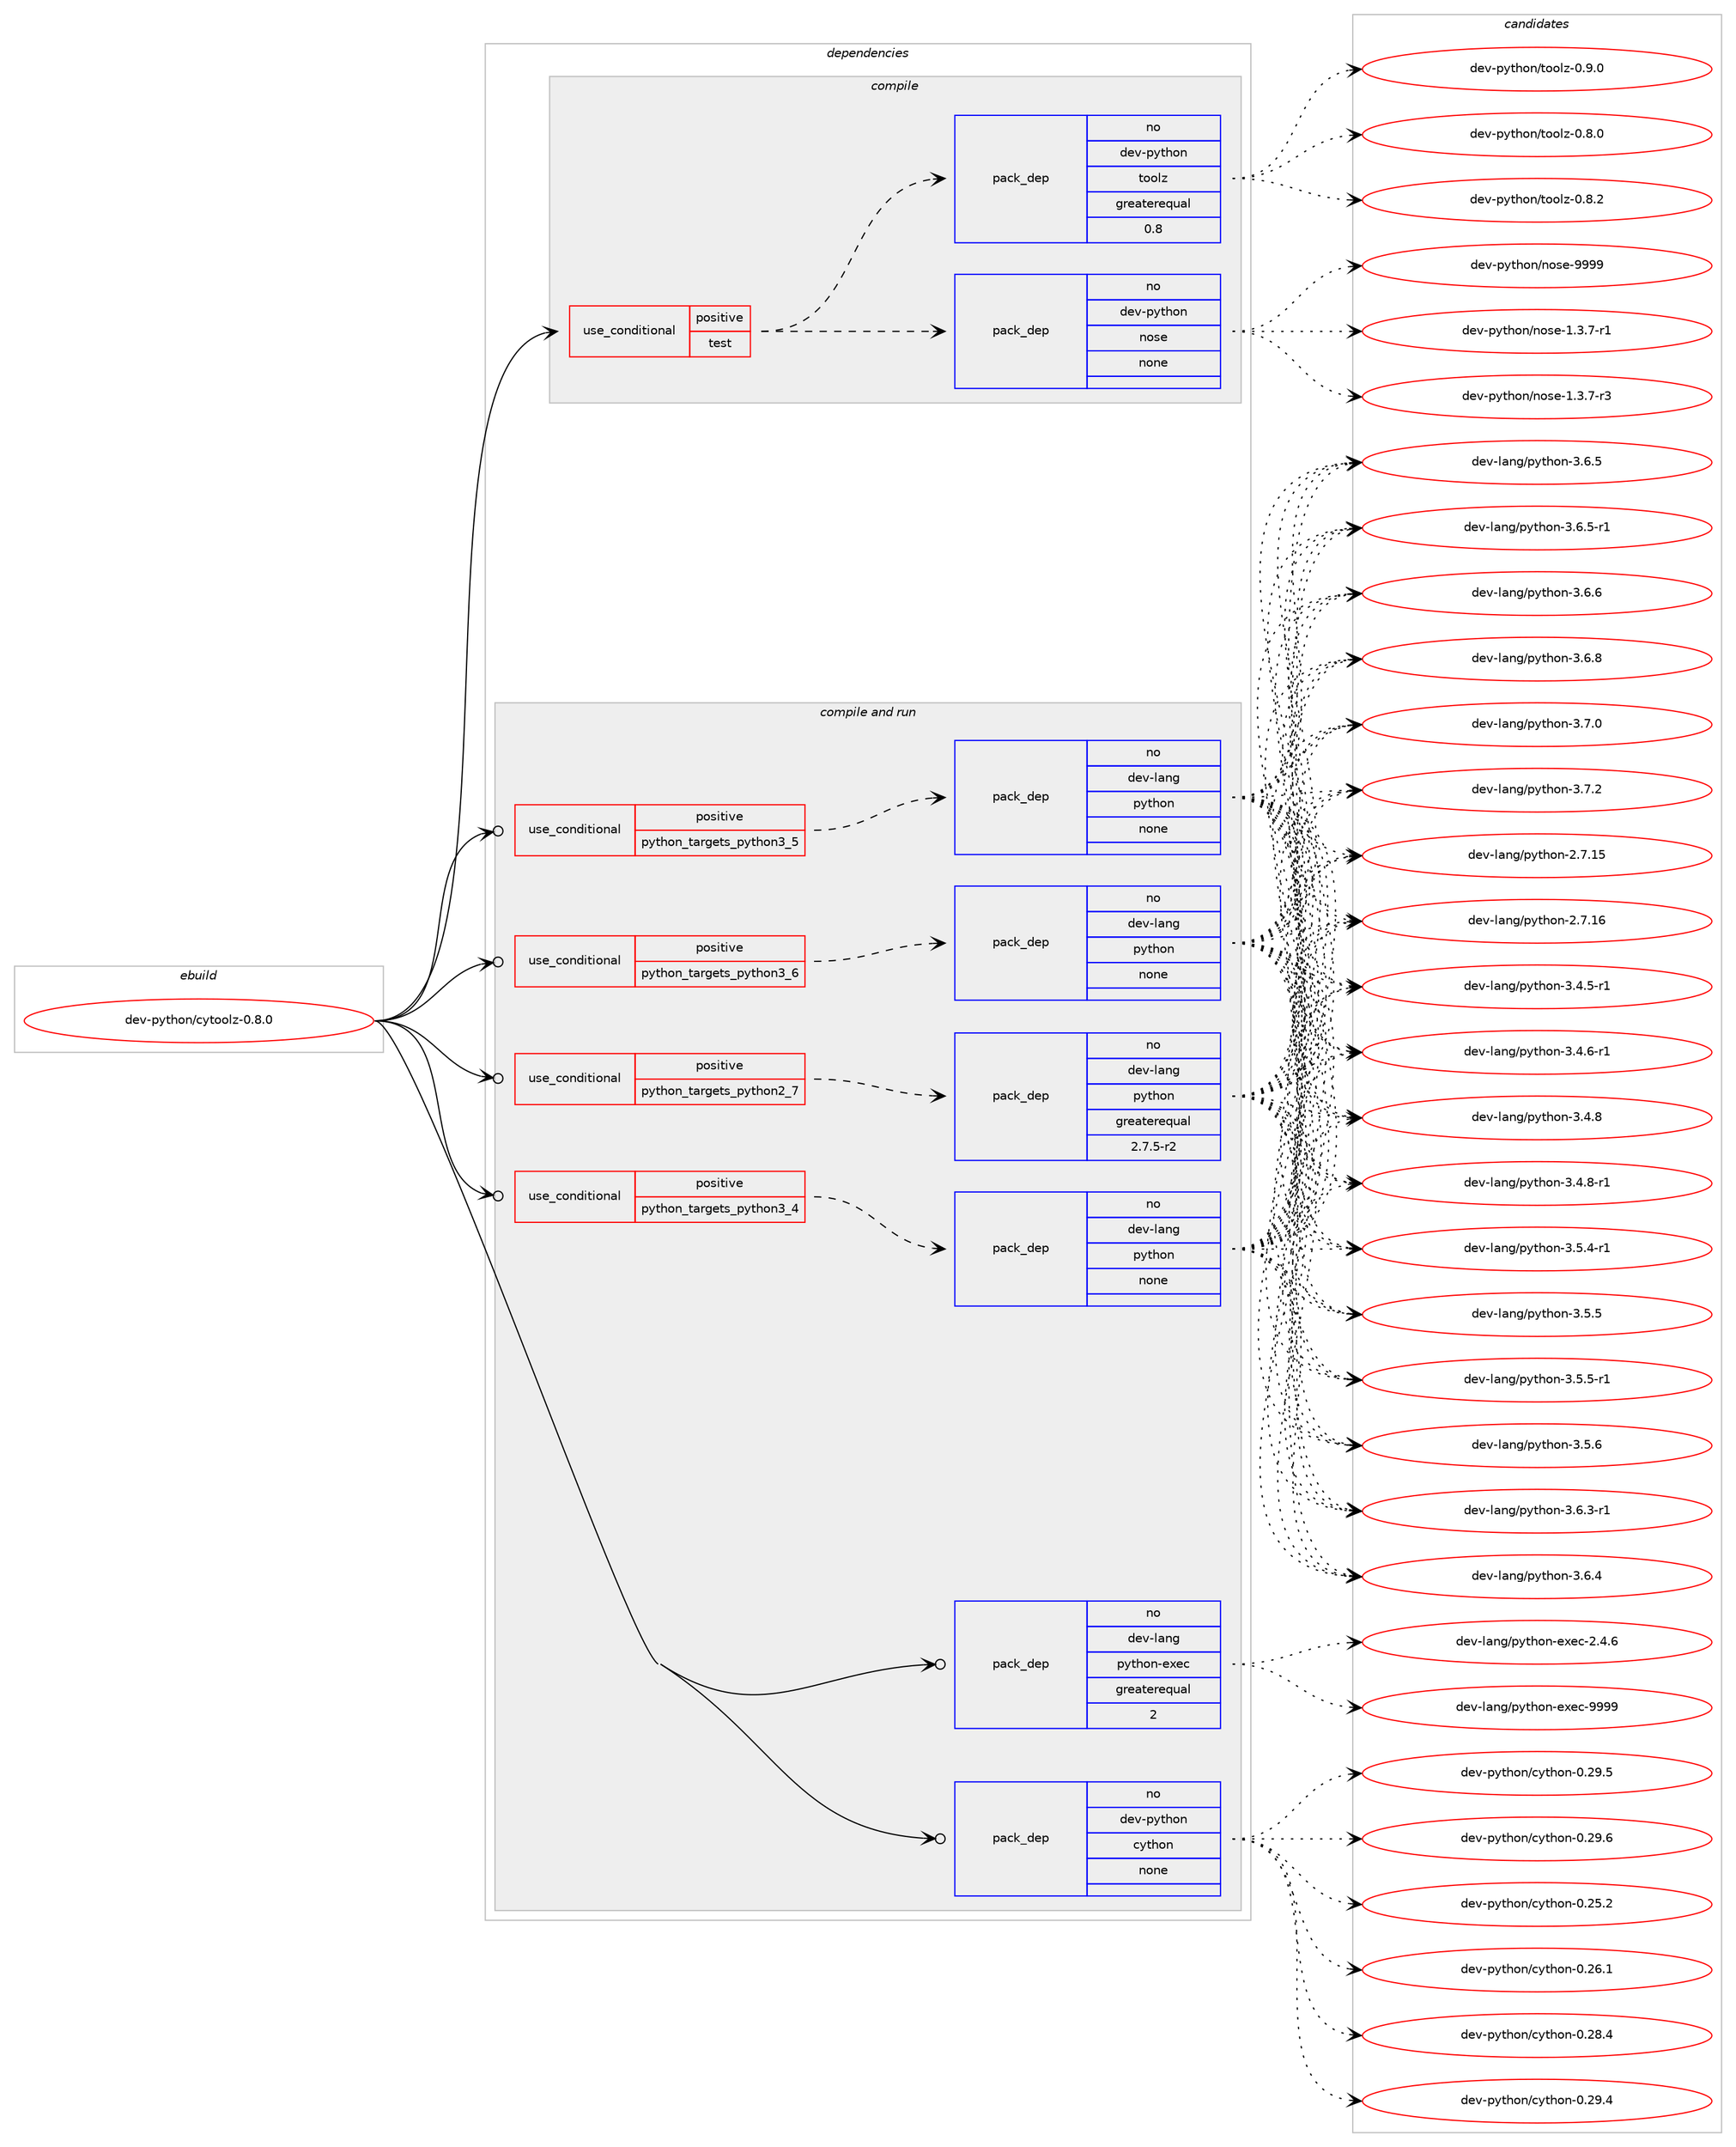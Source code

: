 digraph prolog {

# *************
# Graph options
# *************

newrank=true;
concentrate=true;
compound=true;
graph [rankdir=LR,fontname=Helvetica,fontsize=10,ranksep=1.5];#, ranksep=2.5, nodesep=0.2];
edge  [arrowhead=vee];
node  [fontname=Helvetica,fontsize=10];

# **********
# The ebuild
# **********

subgraph cluster_leftcol {
color=gray;
rank=same;
label=<<i>ebuild</i>>;
id [label="dev-python/cytoolz-0.8.0", color=red, width=4, href="../dev-python/cytoolz-0.8.0.svg"];
}

# ****************
# The dependencies
# ****************

subgraph cluster_midcol {
color=gray;
label=<<i>dependencies</i>>;
subgraph cluster_compile {
fillcolor="#eeeeee";
style=filled;
label=<<i>compile</i>>;
subgraph cond373040 {
dependency1405156 [label=<<TABLE BORDER="0" CELLBORDER="1" CELLSPACING="0" CELLPADDING="4"><TR><TD ROWSPAN="3" CELLPADDING="10">use_conditional</TD></TR><TR><TD>positive</TD></TR><TR><TD>test</TD></TR></TABLE>>, shape=none, color=red];
subgraph pack1008871 {
dependency1405157 [label=<<TABLE BORDER="0" CELLBORDER="1" CELLSPACING="0" CELLPADDING="4" WIDTH="220"><TR><TD ROWSPAN="6" CELLPADDING="30">pack_dep</TD></TR><TR><TD WIDTH="110">no</TD></TR><TR><TD>dev-python</TD></TR><TR><TD>nose</TD></TR><TR><TD>none</TD></TR><TR><TD></TD></TR></TABLE>>, shape=none, color=blue];
}
dependency1405156:e -> dependency1405157:w [weight=20,style="dashed",arrowhead="vee"];
subgraph pack1008872 {
dependency1405158 [label=<<TABLE BORDER="0" CELLBORDER="1" CELLSPACING="0" CELLPADDING="4" WIDTH="220"><TR><TD ROWSPAN="6" CELLPADDING="30">pack_dep</TD></TR><TR><TD WIDTH="110">no</TD></TR><TR><TD>dev-python</TD></TR><TR><TD>toolz</TD></TR><TR><TD>greaterequal</TD></TR><TR><TD>0.8</TD></TR></TABLE>>, shape=none, color=blue];
}
dependency1405156:e -> dependency1405158:w [weight=20,style="dashed",arrowhead="vee"];
}
id:e -> dependency1405156:w [weight=20,style="solid",arrowhead="vee"];
}
subgraph cluster_compileandrun {
fillcolor="#eeeeee";
style=filled;
label=<<i>compile and run</i>>;
subgraph cond373041 {
dependency1405159 [label=<<TABLE BORDER="0" CELLBORDER="1" CELLSPACING="0" CELLPADDING="4"><TR><TD ROWSPAN="3" CELLPADDING="10">use_conditional</TD></TR><TR><TD>positive</TD></TR><TR><TD>python_targets_python2_7</TD></TR></TABLE>>, shape=none, color=red];
subgraph pack1008873 {
dependency1405160 [label=<<TABLE BORDER="0" CELLBORDER="1" CELLSPACING="0" CELLPADDING="4" WIDTH="220"><TR><TD ROWSPAN="6" CELLPADDING="30">pack_dep</TD></TR><TR><TD WIDTH="110">no</TD></TR><TR><TD>dev-lang</TD></TR><TR><TD>python</TD></TR><TR><TD>greaterequal</TD></TR><TR><TD>2.7.5-r2</TD></TR></TABLE>>, shape=none, color=blue];
}
dependency1405159:e -> dependency1405160:w [weight=20,style="dashed",arrowhead="vee"];
}
id:e -> dependency1405159:w [weight=20,style="solid",arrowhead="odotvee"];
subgraph cond373042 {
dependency1405161 [label=<<TABLE BORDER="0" CELLBORDER="1" CELLSPACING="0" CELLPADDING="4"><TR><TD ROWSPAN="3" CELLPADDING="10">use_conditional</TD></TR><TR><TD>positive</TD></TR><TR><TD>python_targets_python3_4</TD></TR></TABLE>>, shape=none, color=red];
subgraph pack1008874 {
dependency1405162 [label=<<TABLE BORDER="0" CELLBORDER="1" CELLSPACING="0" CELLPADDING="4" WIDTH="220"><TR><TD ROWSPAN="6" CELLPADDING="30">pack_dep</TD></TR><TR><TD WIDTH="110">no</TD></TR><TR><TD>dev-lang</TD></TR><TR><TD>python</TD></TR><TR><TD>none</TD></TR><TR><TD></TD></TR></TABLE>>, shape=none, color=blue];
}
dependency1405161:e -> dependency1405162:w [weight=20,style="dashed",arrowhead="vee"];
}
id:e -> dependency1405161:w [weight=20,style="solid",arrowhead="odotvee"];
subgraph cond373043 {
dependency1405163 [label=<<TABLE BORDER="0" CELLBORDER="1" CELLSPACING="0" CELLPADDING="4"><TR><TD ROWSPAN="3" CELLPADDING="10">use_conditional</TD></TR><TR><TD>positive</TD></TR><TR><TD>python_targets_python3_5</TD></TR></TABLE>>, shape=none, color=red];
subgraph pack1008875 {
dependency1405164 [label=<<TABLE BORDER="0" CELLBORDER="1" CELLSPACING="0" CELLPADDING="4" WIDTH="220"><TR><TD ROWSPAN="6" CELLPADDING="30">pack_dep</TD></TR><TR><TD WIDTH="110">no</TD></TR><TR><TD>dev-lang</TD></TR><TR><TD>python</TD></TR><TR><TD>none</TD></TR><TR><TD></TD></TR></TABLE>>, shape=none, color=blue];
}
dependency1405163:e -> dependency1405164:w [weight=20,style="dashed",arrowhead="vee"];
}
id:e -> dependency1405163:w [weight=20,style="solid",arrowhead="odotvee"];
subgraph cond373044 {
dependency1405165 [label=<<TABLE BORDER="0" CELLBORDER="1" CELLSPACING="0" CELLPADDING="4"><TR><TD ROWSPAN="3" CELLPADDING="10">use_conditional</TD></TR><TR><TD>positive</TD></TR><TR><TD>python_targets_python3_6</TD></TR></TABLE>>, shape=none, color=red];
subgraph pack1008876 {
dependency1405166 [label=<<TABLE BORDER="0" CELLBORDER="1" CELLSPACING="0" CELLPADDING="4" WIDTH="220"><TR><TD ROWSPAN="6" CELLPADDING="30">pack_dep</TD></TR><TR><TD WIDTH="110">no</TD></TR><TR><TD>dev-lang</TD></TR><TR><TD>python</TD></TR><TR><TD>none</TD></TR><TR><TD></TD></TR></TABLE>>, shape=none, color=blue];
}
dependency1405165:e -> dependency1405166:w [weight=20,style="dashed",arrowhead="vee"];
}
id:e -> dependency1405165:w [weight=20,style="solid",arrowhead="odotvee"];
subgraph pack1008877 {
dependency1405167 [label=<<TABLE BORDER="0" CELLBORDER="1" CELLSPACING="0" CELLPADDING="4" WIDTH="220"><TR><TD ROWSPAN="6" CELLPADDING="30">pack_dep</TD></TR><TR><TD WIDTH="110">no</TD></TR><TR><TD>dev-lang</TD></TR><TR><TD>python-exec</TD></TR><TR><TD>greaterequal</TD></TR><TR><TD>2</TD></TR></TABLE>>, shape=none, color=blue];
}
id:e -> dependency1405167:w [weight=20,style="solid",arrowhead="odotvee"];
subgraph pack1008878 {
dependency1405168 [label=<<TABLE BORDER="0" CELLBORDER="1" CELLSPACING="0" CELLPADDING="4" WIDTH="220"><TR><TD ROWSPAN="6" CELLPADDING="30">pack_dep</TD></TR><TR><TD WIDTH="110">no</TD></TR><TR><TD>dev-python</TD></TR><TR><TD>cython</TD></TR><TR><TD>none</TD></TR><TR><TD></TD></TR></TABLE>>, shape=none, color=blue];
}
id:e -> dependency1405168:w [weight=20,style="solid",arrowhead="odotvee"];
}
subgraph cluster_run {
fillcolor="#eeeeee";
style=filled;
label=<<i>run</i>>;
}
}

# **************
# The candidates
# **************

subgraph cluster_choices {
rank=same;
color=gray;
label=<<i>candidates</i>>;

subgraph choice1008871 {
color=black;
nodesep=1;
choice10010111845112121116104111110471101111151014549465146554511449 [label="dev-python/nose-1.3.7-r1", color=red, width=4,href="../dev-python/nose-1.3.7-r1.svg"];
choice10010111845112121116104111110471101111151014549465146554511451 [label="dev-python/nose-1.3.7-r3", color=red, width=4,href="../dev-python/nose-1.3.7-r3.svg"];
choice10010111845112121116104111110471101111151014557575757 [label="dev-python/nose-9999", color=red, width=4,href="../dev-python/nose-9999.svg"];
dependency1405157:e -> choice10010111845112121116104111110471101111151014549465146554511449:w [style=dotted,weight="100"];
dependency1405157:e -> choice10010111845112121116104111110471101111151014549465146554511451:w [style=dotted,weight="100"];
dependency1405157:e -> choice10010111845112121116104111110471101111151014557575757:w [style=dotted,weight="100"];
}
subgraph choice1008872 {
color=black;
nodesep=1;
choice1001011184511212111610411111047116111111108122454846564648 [label="dev-python/toolz-0.8.0", color=red, width=4,href="../dev-python/toolz-0.8.0.svg"];
choice1001011184511212111610411111047116111111108122454846564650 [label="dev-python/toolz-0.8.2", color=red, width=4,href="../dev-python/toolz-0.8.2.svg"];
choice1001011184511212111610411111047116111111108122454846574648 [label="dev-python/toolz-0.9.0", color=red, width=4,href="../dev-python/toolz-0.9.0.svg"];
dependency1405158:e -> choice1001011184511212111610411111047116111111108122454846564648:w [style=dotted,weight="100"];
dependency1405158:e -> choice1001011184511212111610411111047116111111108122454846564650:w [style=dotted,weight="100"];
dependency1405158:e -> choice1001011184511212111610411111047116111111108122454846574648:w [style=dotted,weight="100"];
}
subgraph choice1008873 {
color=black;
nodesep=1;
choice10010111845108971101034711212111610411111045504655464953 [label="dev-lang/python-2.7.15", color=red, width=4,href="../dev-lang/python-2.7.15.svg"];
choice10010111845108971101034711212111610411111045504655464954 [label="dev-lang/python-2.7.16", color=red, width=4,href="../dev-lang/python-2.7.16.svg"];
choice1001011184510897110103471121211161041111104551465246534511449 [label="dev-lang/python-3.4.5-r1", color=red, width=4,href="../dev-lang/python-3.4.5-r1.svg"];
choice1001011184510897110103471121211161041111104551465246544511449 [label="dev-lang/python-3.4.6-r1", color=red, width=4,href="../dev-lang/python-3.4.6-r1.svg"];
choice100101118451089711010347112121116104111110455146524656 [label="dev-lang/python-3.4.8", color=red, width=4,href="../dev-lang/python-3.4.8.svg"];
choice1001011184510897110103471121211161041111104551465246564511449 [label="dev-lang/python-3.4.8-r1", color=red, width=4,href="../dev-lang/python-3.4.8-r1.svg"];
choice1001011184510897110103471121211161041111104551465346524511449 [label="dev-lang/python-3.5.4-r1", color=red, width=4,href="../dev-lang/python-3.5.4-r1.svg"];
choice100101118451089711010347112121116104111110455146534653 [label="dev-lang/python-3.5.5", color=red, width=4,href="../dev-lang/python-3.5.5.svg"];
choice1001011184510897110103471121211161041111104551465346534511449 [label="dev-lang/python-3.5.5-r1", color=red, width=4,href="../dev-lang/python-3.5.5-r1.svg"];
choice100101118451089711010347112121116104111110455146534654 [label="dev-lang/python-3.5.6", color=red, width=4,href="../dev-lang/python-3.5.6.svg"];
choice1001011184510897110103471121211161041111104551465446514511449 [label="dev-lang/python-3.6.3-r1", color=red, width=4,href="../dev-lang/python-3.6.3-r1.svg"];
choice100101118451089711010347112121116104111110455146544652 [label="dev-lang/python-3.6.4", color=red, width=4,href="../dev-lang/python-3.6.4.svg"];
choice100101118451089711010347112121116104111110455146544653 [label="dev-lang/python-3.6.5", color=red, width=4,href="../dev-lang/python-3.6.5.svg"];
choice1001011184510897110103471121211161041111104551465446534511449 [label="dev-lang/python-3.6.5-r1", color=red, width=4,href="../dev-lang/python-3.6.5-r1.svg"];
choice100101118451089711010347112121116104111110455146544654 [label="dev-lang/python-3.6.6", color=red, width=4,href="../dev-lang/python-3.6.6.svg"];
choice100101118451089711010347112121116104111110455146544656 [label="dev-lang/python-3.6.8", color=red, width=4,href="../dev-lang/python-3.6.8.svg"];
choice100101118451089711010347112121116104111110455146554648 [label="dev-lang/python-3.7.0", color=red, width=4,href="../dev-lang/python-3.7.0.svg"];
choice100101118451089711010347112121116104111110455146554650 [label="dev-lang/python-3.7.2", color=red, width=4,href="../dev-lang/python-3.7.2.svg"];
dependency1405160:e -> choice10010111845108971101034711212111610411111045504655464953:w [style=dotted,weight="100"];
dependency1405160:e -> choice10010111845108971101034711212111610411111045504655464954:w [style=dotted,weight="100"];
dependency1405160:e -> choice1001011184510897110103471121211161041111104551465246534511449:w [style=dotted,weight="100"];
dependency1405160:e -> choice1001011184510897110103471121211161041111104551465246544511449:w [style=dotted,weight="100"];
dependency1405160:e -> choice100101118451089711010347112121116104111110455146524656:w [style=dotted,weight="100"];
dependency1405160:e -> choice1001011184510897110103471121211161041111104551465246564511449:w [style=dotted,weight="100"];
dependency1405160:e -> choice1001011184510897110103471121211161041111104551465346524511449:w [style=dotted,weight="100"];
dependency1405160:e -> choice100101118451089711010347112121116104111110455146534653:w [style=dotted,weight="100"];
dependency1405160:e -> choice1001011184510897110103471121211161041111104551465346534511449:w [style=dotted,weight="100"];
dependency1405160:e -> choice100101118451089711010347112121116104111110455146534654:w [style=dotted,weight="100"];
dependency1405160:e -> choice1001011184510897110103471121211161041111104551465446514511449:w [style=dotted,weight="100"];
dependency1405160:e -> choice100101118451089711010347112121116104111110455146544652:w [style=dotted,weight="100"];
dependency1405160:e -> choice100101118451089711010347112121116104111110455146544653:w [style=dotted,weight="100"];
dependency1405160:e -> choice1001011184510897110103471121211161041111104551465446534511449:w [style=dotted,weight="100"];
dependency1405160:e -> choice100101118451089711010347112121116104111110455146544654:w [style=dotted,weight="100"];
dependency1405160:e -> choice100101118451089711010347112121116104111110455146544656:w [style=dotted,weight="100"];
dependency1405160:e -> choice100101118451089711010347112121116104111110455146554648:w [style=dotted,weight="100"];
dependency1405160:e -> choice100101118451089711010347112121116104111110455146554650:w [style=dotted,weight="100"];
}
subgraph choice1008874 {
color=black;
nodesep=1;
choice10010111845108971101034711212111610411111045504655464953 [label="dev-lang/python-2.7.15", color=red, width=4,href="../dev-lang/python-2.7.15.svg"];
choice10010111845108971101034711212111610411111045504655464954 [label="dev-lang/python-2.7.16", color=red, width=4,href="../dev-lang/python-2.7.16.svg"];
choice1001011184510897110103471121211161041111104551465246534511449 [label="dev-lang/python-3.4.5-r1", color=red, width=4,href="../dev-lang/python-3.4.5-r1.svg"];
choice1001011184510897110103471121211161041111104551465246544511449 [label="dev-lang/python-3.4.6-r1", color=red, width=4,href="../dev-lang/python-3.4.6-r1.svg"];
choice100101118451089711010347112121116104111110455146524656 [label="dev-lang/python-3.4.8", color=red, width=4,href="../dev-lang/python-3.4.8.svg"];
choice1001011184510897110103471121211161041111104551465246564511449 [label="dev-lang/python-3.4.8-r1", color=red, width=4,href="../dev-lang/python-3.4.8-r1.svg"];
choice1001011184510897110103471121211161041111104551465346524511449 [label="dev-lang/python-3.5.4-r1", color=red, width=4,href="../dev-lang/python-3.5.4-r1.svg"];
choice100101118451089711010347112121116104111110455146534653 [label="dev-lang/python-3.5.5", color=red, width=4,href="../dev-lang/python-3.5.5.svg"];
choice1001011184510897110103471121211161041111104551465346534511449 [label="dev-lang/python-3.5.5-r1", color=red, width=4,href="../dev-lang/python-3.5.5-r1.svg"];
choice100101118451089711010347112121116104111110455146534654 [label="dev-lang/python-3.5.6", color=red, width=4,href="../dev-lang/python-3.5.6.svg"];
choice1001011184510897110103471121211161041111104551465446514511449 [label="dev-lang/python-3.6.3-r1", color=red, width=4,href="../dev-lang/python-3.6.3-r1.svg"];
choice100101118451089711010347112121116104111110455146544652 [label="dev-lang/python-3.6.4", color=red, width=4,href="../dev-lang/python-3.6.4.svg"];
choice100101118451089711010347112121116104111110455146544653 [label="dev-lang/python-3.6.5", color=red, width=4,href="../dev-lang/python-3.6.5.svg"];
choice1001011184510897110103471121211161041111104551465446534511449 [label="dev-lang/python-3.6.5-r1", color=red, width=4,href="../dev-lang/python-3.6.5-r1.svg"];
choice100101118451089711010347112121116104111110455146544654 [label="dev-lang/python-3.6.6", color=red, width=4,href="../dev-lang/python-3.6.6.svg"];
choice100101118451089711010347112121116104111110455146544656 [label="dev-lang/python-3.6.8", color=red, width=4,href="../dev-lang/python-3.6.8.svg"];
choice100101118451089711010347112121116104111110455146554648 [label="dev-lang/python-3.7.0", color=red, width=4,href="../dev-lang/python-3.7.0.svg"];
choice100101118451089711010347112121116104111110455146554650 [label="dev-lang/python-3.7.2", color=red, width=4,href="../dev-lang/python-3.7.2.svg"];
dependency1405162:e -> choice10010111845108971101034711212111610411111045504655464953:w [style=dotted,weight="100"];
dependency1405162:e -> choice10010111845108971101034711212111610411111045504655464954:w [style=dotted,weight="100"];
dependency1405162:e -> choice1001011184510897110103471121211161041111104551465246534511449:w [style=dotted,weight="100"];
dependency1405162:e -> choice1001011184510897110103471121211161041111104551465246544511449:w [style=dotted,weight="100"];
dependency1405162:e -> choice100101118451089711010347112121116104111110455146524656:w [style=dotted,weight="100"];
dependency1405162:e -> choice1001011184510897110103471121211161041111104551465246564511449:w [style=dotted,weight="100"];
dependency1405162:e -> choice1001011184510897110103471121211161041111104551465346524511449:w [style=dotted,weight="100"];
dependency1405162:e -> choice100101118451089711010347112121116104111110455146534653:w [style=dotted,weight="100"];
dependency1405162:e -> choice1001011184510897110103471121211161041111104551465346534511449:w [style=dotted,weight="100"];
dependency1405162:e -> choice100101118451089711010347112121116104111110455146534654:w [style=dotted,weight="100"];
dependency1405162:e -> choice1001011184510897110103471121211161041111104551465446514511449:w [style=dotted,weight="100"];
dependency1405162:e -> choice100101118451089711010347112121116104111110455146544652:w [style=dotted,weight="100"];
dependency1405162:e -> choice100101118451089711010347112121116104111110455146544653:w [style=dotted,weight="100"];
dependency1405162:e -> choice1001011184510897110103471121211161041111104551465446534511449:w [style=dotted,weight="100"];
dependency1405162:e -> choice100101118451089711010347112121116104111110455146544654:w [style=dotted,weight="100"];
dependency1405162:e -> choice100101118451089711010347112121116104111110455146544656:w [style=dotted,weight="100"];
dependency1405162:e -> choice100101118451089711010347112121116104111110455146554648:w [style=dotted,weight="100"];
dependency1405162:e -> choice100101118451089711010347112121116104111110455146554650:w [style=dotted,weight="100"];
}
subgraph choice1008875 {
color=black;
nodesep=1;
choice10010111845108971101034711212111610411111045504655464953 [label="dev-lang/python-2.7.15", color=red, width=4,href="../dev-lang/python-2.7.15.svg"];
choice10010111845108971101034711212111610411111045504655464954 [label="dev-lang/python-2.7.16", color=red, width=4,href="../dev-lang/python-2.7.16.svg"];
choice1001011184510897110103471121211161041111104551465246534511449 [label="dev-lang/python-3.4.5-r1", color=red, width=4,href="../dev-lang/python-3.4.5-r1.svg"];
choice1001011184510897110103471121211161041111104551465246544511449 [label="dev-lang/python-3.4.6-r1", color=red, width=4,href="../dev-lang/python-3.4.6-r1.svg"];
choice100101118451089711010347112121116104111110455146524656 [label="dev-lang/python-3.4.8", color=red, width=4,href="../dev-lang/python-3.4.8.svg"];
choice1001011184510897110103471121211161041111104551465246564511449 [label="dev-lang/python-3.4.8-r1", color=red, width=4,href="../dev-lang/python-3.4.8-r1.svg"];
choice1001011184510897110103471121211161041111104551465346524511449 [label="dev-lang/python-3.5.4-r1", color=red, width=4,href="../dev-lang/python-3.5.4-r1.svg"];
choice100101118451089711010347112121116104111110455146534653 [label="dev-lang/python-3.5.5", color=red, width=4,href="../dev-lang/python-3.5.5.svg"];
choice1001011184510897110103471121211161041111104551465346534511449 [label="dev-lang/python-3.5.5-r1", color=red, width=4,href="../dev-lang/python-3.5.5-r1.svg"];
choice100101118451089711010347112121116104111110455146534654 [label="dev-lang/python-3.5.6", color=red, width=4,href="../dev-lang/python-3.5.6.svg"];
choice1001011184510897110103471121211161041111104551465446514511449 [label="dev-lang/python-3.6.3-r1", color=red, width=4,href="../dev-lang/python-3.6.3-r1.svg"];
choice100101118451089711010347112121116104111110455146544652 [label="dev-lang/python-3.6.4", color=red, width=4,href="../dev-lang/python-3.6.4.svg"];
choice100101118451089711010347112121116104111110455146544653 [label="dev-lang/python-3.6.5", color=red, width=4,href="../dev-lang/python-3.6.5.svg"];
choice1001011184510897110103471121211161041111104551465446534511449 [label="dev-lang/python-3.6.5-r1", color=red, width=4,href="../dev-lang/python-3.6.5-r1.svg"];
choice100101118451089711010347112121116104111110455146544654 [label="dev-lang/python-3.6.6", color=red, width=4,href="../dev-lang/python-3.6.6.svg"];
choice100101118451089711010347112121116104111110455146544656 [label="dev-lang/python-3.6.8", color=red, width=4,href="../dev-lang/python-3.6.8.svg"];
choice100101118451089711010347112121116104111110455146554648 [label="dev-lang/python-3.7.0", color=red, width=4,href="../dev-lang/python-3.7.0.svg"];
choice100101118451089711010347112121116104111110455146554650 [label="dev-lang/python-3.7.2", color=red, width=4,href="../dev-lang/python-3.7.2.svg"];
dependency1405164:e -> choice10010111845108971101034711212111610411111045504655464953:w [style=dotted,weight="100"];
dependency1405164:e -> choice10010111845108971101034711212111610411111045504655464954:w [style=dotted,weight="100"];
dependency1405164:e -> choice1001011184510897110103471121211161041111104551465246534511449:w [style=dotted,weight="100"];
dependency1405164:e -> choice1001011184510897110103471121211161041111104551465246544511449:w [style=dotted,weight="100"];
dependency1405164:e -> choice100101118451089711010347112121116104111110455146524656:w [style=dotted,weight="100"];
dependency1405164:e -> choice1001011184510897110103471121211161041111104551465246564511449:w [style=dotted,weight="100"];
dependency1405164:e -> choice1001011184510897110103471121211161041111104551465346524511449:w [style=dotted,weight="100"];
dependency1405164:e -> choice100101118451089711010347112121116104111110455146534653:w [style=dotted,weight="100"];
dependency1405164:e -> choice1001011184510897110103471121211161041111104551465346534511449:w [style=dotted,weight="100"];
dependency1405164:e -> choice100101118451089711010347112121116104111110455146534654:w [style=dotted,weight="100"];
dependency1405164:e -> choice1001011184510897110103471121211161041111104551465446514511449:w [style=dotted,weight="100"];
dependency1405164:e -> choice100101118451089711010347112121116104111110455146544652:w [style=dotted,weight="100"];
dependency1405164:e -> choice100101118451089711010347112121116104111110455146544653:w [style=dotted,weight="100"];
dependency1405164:e -> choice1001011184510897110103471121211161041111104551465446534511449:w [style=dotted,weight="100"];
dependency1405164:e -> choice100101118451089711010347112121116104111110455146544654:w [style=dotted,weight="100"];
dependency1405164:e -> choice100101118451089711010347112121116104111110455146544656:w [style=dotted,weight="100"];
dependency1405164:e -> choice100101118451089711010347112121116104111110455146554648:w [style=dotted,weight="100"];
dependency1405164:e -> choice100101118451089711010347112121116104111110455146554650:w [style=dotted,weight="100"];
}
subgraph choice1008876 {
color=black;
nodesep=1;
choice10010111845108971101034711212111610411111045504655464953 [label="dev-lang/python-2.7.15", color=red, width=4,href="../dev-lang/python-2.7.15.svg"];
choice10010111845108971101034711212111610411111045504655464954 [label="dev-lang/python-2.7.16", color=red, width=4,href="../dev-lang/python-2.7.16.svg"];
choice1001011184510897110103471121211161041111104551465246534511449 [label="dev-lang/python-3.4.5-r1", color=red, width=4,href="../dev-lang/python-3.4.5-r1.svg"];
choice1001011184510897110103471121211161041111104551465246544511449 [label="dev-lang/python-3.4.6-r1", color=red, width=4,href="../dev-lang/python-3.4.6-r1.svg"];
choice100101118451089711010347112121116104111110455146524656 [label="dev-lang/python-3.4.8", color=red, width=4,href="../dev-lang/python-3.4.8.svg"];
choice1001011184510897110103471121211161041111104551465246564511449 [label="dev-lang/python-3.4.8-r1", color=red, width=4,href="../dev-lang/python-3.4.8-r1.svg"];
choice1001011184510897110103471121211161041111104551465346524511449 [label="dev-lang/python-3.5.4-r1", color=red, width=4,href="../dev-lang/python-3.5.4-r1.svg"];
choice100101118451089711010347112121116104111110455146534653 [label="dev-lang/python-3.5.5", color=red, width=4,href="../dev-lang/python-3.5.5.svg"];
choice1001011184510897110103471121211161041111104551465346534511449 [label="dev-lang/python-3.5.5-r1", color=red, width=4,href="../dev-lang/python-3.5.5-r1.svg"];
choice100101118451089711010347112121116104111110455146534654 [label="dev-lang/python-3.5.6", color=red, width=4,href="../dev-lang/python-3.5.6.svg"];
choice1001011184510897110103471121211161041111104551465446514511449 [label="dev-lang/python-3.6.3-r1", color=red, width=4,href="../dev-lang/python-3.6.3-r1.svg"];
choice100101118451089711010347112121116104111110455146544652 [label="dev-lang/python-3.6.4", color=red, width=4,href="../dev-lang/python-3.6.4.svg"];
choice100101118451089711010347112121116104111110455146544653 [label="dev-lang/python-3.6.5", color=red, width=4,href="../dev-lang/python-3.6.5.svg"];
choice1001011184510897110103471121211161041111104551465446534511449 [label="dev-lang/python-3.6.5-r1", color=red, width=4,href="../dev-lang/python-3.6.5-r1.svg"];
choice100101118451089711010347112121116104111110455146544654 [label="dev-lang/python-3.6.6", color=red, width=4,href="../dev-lang/python-3.6.6.svg"];
choice100101118451089711010347112121116104111110455146544656 [label="dev-lang/python-3.6.8", color=red, width=4,href="../dev-lang/python-3.6.8.svg"];
choice100101118451089711010347112121116104111110455146554648 [label="dev-lang/python-3.7.0", color=red, width=4,href="../dev-lang/python-3.7.0.svg"];
choice100101118451089711010347112121116104111110455146554650 [label="dev-lang/python-3.7.2", color=red, width=4,href="../dev-lang/python-3.7.2.svg"];
dependency1405166:e -> choice10010111845108971101034711212111610411111045504655464953:w [style=dotted,weight="100"];
dependency1405166:e -> choice10010111845108971101034711212111610411111045504655464954:w [style=dotted,weight="100"];
dependency1405166:e -> choice1001011184510897110103471121211161041111104551465246534511449:w [style=dotted,weight="100"];
dependency1405166:e -> choice1001011184510897110103471121211161041111104551465246544511449:w [style=dotted,weight="100"];
dependency1405166:e -> choice100101118451089711010347112121116104111110455146524656:w [style=dotted,weight="100"];
dependency1405166:e -> choice1001011184510897110103471121211161041111104551465246564511449:w [style=dotted,weight="100"];
dependency1405166:e -> choice1001011184510897110103471121211161041111104551465346524511449:w [style=dotted,weight="100"];
dependency1405166:e -> choice100101118451089711010347112121116104111110455146534653:w [style=dotted,weight="100"];
dependency1405166:e -> choice1001011184510897110103471121211161041111104551465346534511449:w [style=dotted,weight="100"];
dependency1405166:e -> choice100101118451089711010347112121116104111110455146534654:w [style=dotted,weight="100"];
dependency1405166:e -> choice1001011184510897110103471121211161041111104551465446514511449:w [style=dotted,weight="100"];
dependency1405166:e -> choice100101118451089711010347112121116104111110455146544652:w [style=dotted,weight="100"];
dependency1405166:e -> choice100101118451089711010347112121116104111110455146544653:w [style=dotted,weight="100"];
dependency1405166:e -> choice1001011184510897110103471121211161041111104551465446534511449:w [style=dotted,weight="100"];
dependency1405166:e -> choice100101118451089711010347112121116104111110455146544654:w [style=dotted,weight="100"];
dependency1405166:e -> choice100101118451089711010347112121116104111110455146544656:w [style=dotted,weight="100"];
dependency1405166:e -> choice100101118451089711010347112121116104111110455146554648:w [style=dotted,weight="100"];
dependency1405166:e -> choice100101118451089711010347112121116104111110455146554650:w [style=dotted,weight="100"];
}
subgraph choice1008877 {
color=black;
nodesep=1;
choice1001011184510897110103471121211161041111104510112010199455046524654 [label="dev-lang/python-exec-2.4.6", color=red, width=4,href="../dev-lang/python-exec-2.4.6.svg"];
choice10010111845108971101034711212111610411111045101120101994557575757 [label="dev-lang/python-exec-9999", color=red, width=4,href="../dev-lang/python-exec-9999.svg"];
dependency1405167:e -> choice1001011184510897110103471121211161041111104510112010199455046524654:w [style=dotted,weight="100"];
dependency1405167:e -> choice10010111845108971101034711212111610411111045101120101994557575757:w [style=dotted,weight="100"];
}
subgraph choice1008878 {
color=black;
nodesep=1;
choice10010111845112121116104111110479912111610411111045484650534650 [label="dev-python/cython-0.25.2", color=red, width=4,href="../dev-python/cython-0.25.2.svg"];
choice10010111845112121116104111110479912111610411111045484650544649 [label="dev-python/cython-0.26.1", color=red, width=4,href="../dev-python/cython-0.26.1.svg"];
choice10010111845112121116104111110479912111610411111045484650564652 [label="dev-python/cython-0.28.4", color=red, width=4,href="../dev-python/cython-0.28.4.svg"];
choice10010111845112121116104111110479912111610411111045484650574652 [label="dev-python/cython-0.29.4", color=red, width=4,href="../dev-python/cython-0.29.4.svg"];
choice10010111845112121116104111110479912111610411111045484650574653 [label="dev-python/cython-0.29.5", color=red, width=4,href="../dev-python/cython-0.29.5.svg"];
choice10010111845112121116104111110479912111610411111045484650574654 [label="dev-python/cython-0.29.6", color=red, width=4,href="../dev-python/cython-0.29.6.svg"];
dependency1405168:e -> choice10010111845112121116104111110479912111610411111045484650534650:w [style=dotted,weight="100"];
dependency1405168:e -> choice10010111845112121116104111110479912111610411111045484650544649:w [style=dotted,weight="100"];
dependency1405168:e -> choice10010111845112121116104111110479912111610411111045484650564652:w [style=dotted,weight="100"];
dependency1405168:e -> choice10010111845112121116104111110479912111610411111045484650574652:w [style=dotted,weight="100"];
dependency1405168:e -> choice10010111845112121116104111110479912111610411111045484650574653:w [style=dotted,weight="100"];
dependency1405168:e -> choice10010111845112121116104111110479912111610411111045484650574654:w [style=dotted,weight="100"];
}
}

}
